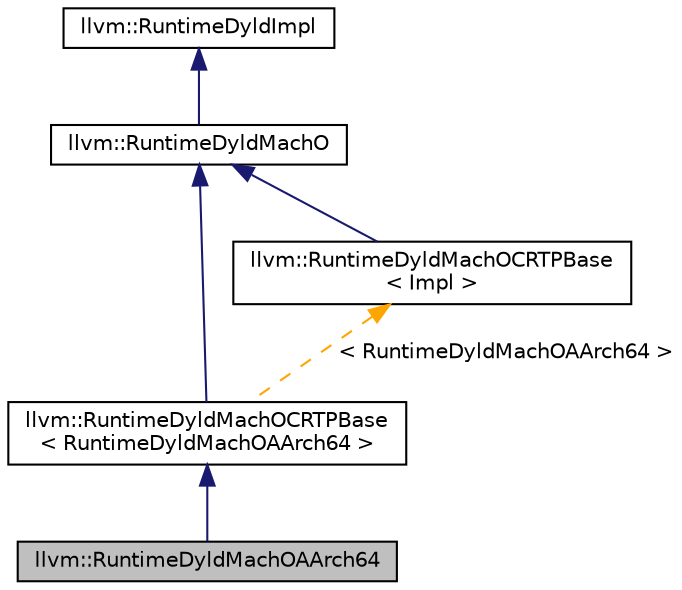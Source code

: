 digraph "llvm::RuntimeDyldMachOAArch64"
{
 // LATEX_PDF_SIZE
  bgcolor="transparent";
  edge [fontname="Helvetica",fontsize="10",labelfontname="Helvetica",labelfontsize="10"];
  node [fontname="Helvetica",fontsize="10",shape="box"];
  Node1 [label="llvm::RuntimeDyldMachOAArch64",height=0.2,width=0.4,color="black", fillcolor="grey75", style="filled", fontcolor="black",tooltip=" "];
  Node2 -> Node1 [dir="back",color="midnightblue",fontsize="10",style="solid",fontname="Helvetica"];
  Node2 [label="llvm::RuntimeDyldMachOCRTPBase\l\< RuntimeDyldMachOAArch64 \>",height=0.2,width=0.4,color="black",URL="$classllvm_1_1RuntimeDyldMachOCRTPBase.html",tooltip=" "];
  Node3 -> Node2 [dir="back",color="midnightblue",fontsize="10",style="solid",fontname="Helvetica"];
  Node3 [label="llvm::RuntimeDyldMachO",height=0.2,width=0.4,color="black",URL="$classllvm_1_1RuntimeDyldMachO.html",tooltip=" "];
  Node4 -> Node3 [dir="back",color="midnightblue",fontsize="10",style="solid",fontname="Helvetica"];
  Node4 [label="llvm::RuntimeDyldImpl",height=0.2,width=0.4,color="black",URL="$classllvm_1_1RuntimeDyldImpl.html",tooltip=" "];
  Node5 -> Node2 [dir="back",color="orange",fontsize="10",style="dashed",label=" \< RuntimeDyldMachOAArch64 \>" ,fontname="Helvetica"];
  Node5 [label="llvm::RuntimeDyldMachOCRTPBase\l\< Impl \>",height=0.2,width=0.4,color="black",URL="$classllvm_1_1RuntimeDyldMachOCRTPBase.html",tooltip="RuntimeDyldMachOTarget - Templated base class for generic MachO linker algorithms and data structures..."];
  Node3 -> Node5 [dir="back",color="midnightblue",fontsize="10",style="solid",fontname="Helvetica"];
}
